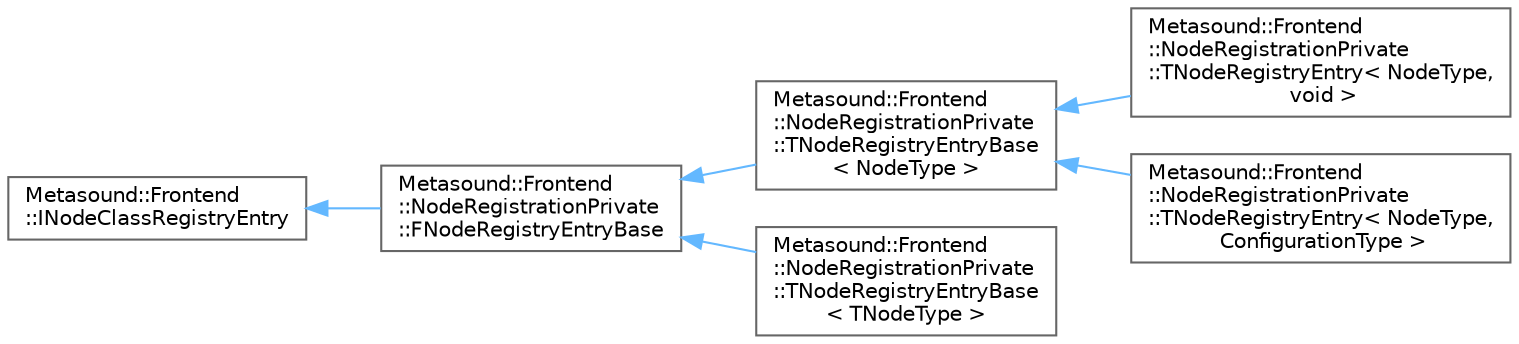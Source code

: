 digraph "Graphical Class Hierarchy"
{
 // INTERACTIVE_SVG=YES
 // LATEX_PDF_SIZE
  bgcolor="transparent";
  edge [fontname=Helvetica,fontsize=10,labelfontname=Helvetica,labelfontsize=10];
  node [fontname=Helvetica,fontsize=10,shape=box,height=0.2,width=0.4];
  rankdir="LR";
  Node0 [id="Node000000",label="Metasound::Frontend\l::INodeClassRegistryEntry",height=0.2,width=0.4,color="grey40", fillcolor="white", style="filled",URL="$de/d59/classMetasound_1_1Frontend_1_1INodeClassRegistryEntry.html",tooltip="INodeClassRegistryEntry declares the interface for a node registry entry."];
  Node0 -> Node1 [id="edge5684_Node000000_Node000001",dir="back",color="steelblue1",style="solid",tooltip=" "];
  Node1 [id="Node000001",label="Metasound::Frontend\l::NodeRegistrationPrivate\l::FNodeRegistryEntryBase",height=0.2,width=0.4,color="grey40", fillcolor="white", style="filled",URL="$d4/d43/classMetasound_1_1Frontend_1_1NodeRegistrationPrivate_1_1FNodeRegistryEntryBase.html",tooltip=" "];
  Node1 -> Node2 [id="edge5685_Node000001_Node000002",dir="back",color="steelblue1",style="solid",tooltip=" "];
  Node2 [id="Node000002",label="Metasound::Frontend\l::NodeRegistrationPrivate\l::TNodeRegistryEntryBase\l\< NodeType \>",height=0.2,width=0.4,color="grey40", fillcolor="white", style="filled",URL="$d4/d64/classMetasound_1_1Frontend_1_1NodeRegistrationPrivate_1_1TNodeRegistryEntryBase.html",tooltip=" "];
  Node2 -> Node3 [id="edge5686_Node000002_Node000003",dir="back",color="steelblue1",style="solid",tooltip=" "];
  Node3 [id="Node000003",label="Metasound::Frontend\l::NodeRegistrationPrivate\l::TNodeRegistryEntry\< NodeType,\l void \>",height=0.2,width=0.4,color="grey40", fillcolor="white", style="filled",URL="$dd/d9e/classMetasound_1_1Frontend_1_1NodeRegistrationPrivate_1_1TNodeRegistryEntry_3_01NodeType_00_01void_01_4.html",tooltip=" "];
  Node2 -> Node4 [id="edge5687_Node000002_Node000004",dir="back",color="steelblue1",style="solid",tooltip=" "];
  Node4 [id="Node000004",label="Metasound::Frontend\l::NodeRegistrationPrivate\l::TNodeRegistryEntry\< NodeType,\l ConfigurationType \>",height=0.2,width=0.4,color="grey40", fillcolor="white", style="filled",URL="$d5/d79/classMetasound_1_1Frontend_1_1NodeRegistrationPrivate_1_1TNodeRegistryEntry.html",tooltip=" "];
  Node1 -> Node5 [id="edge5688_Node000001_Node000005",dir="back",color="steelblue1",style="solid",tooltip=" "];
  Node5 [id="Node000005",label="Metasound::Frontend\l::NodeRegistrationPrivate\l::TNodeRegistryEntryBase\l\< TNodeType \>",height=0.2,width=0.4,color="grey40", fillcolor="white", style="filled",URL="$d4/d64/classMetasound_1_1Frontend_1_1NodeRegistrationPrivate_1_1TNodeRegistryEntryBase.html",tooltip=" "];
}
